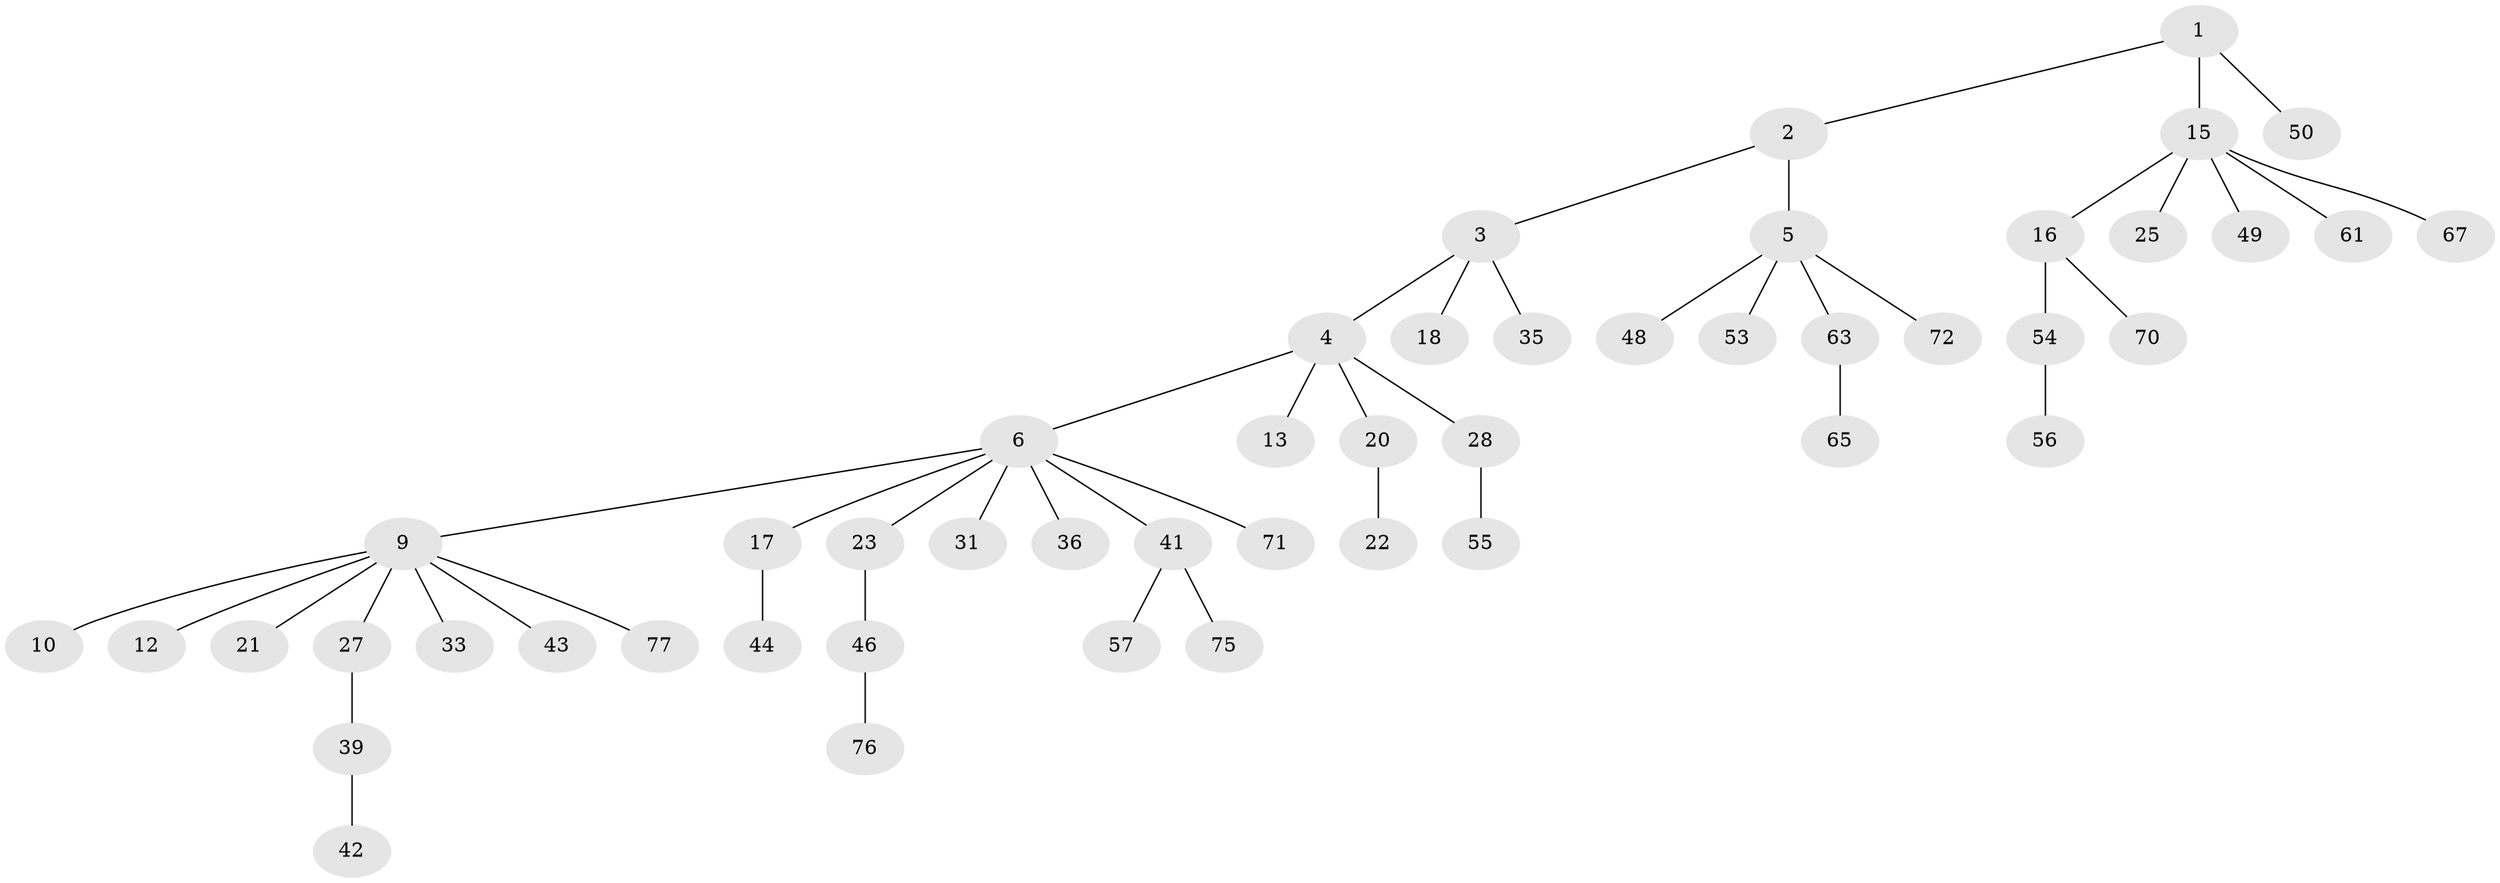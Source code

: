 // Generated by graph-tools (version 1.1) at 2025/52/02/27/25 19:52:10]
// undirected, 49 vertices, 48 edges
graph export_dot {
graph [start="1"]
  node [color=gray90,style=filled];
  1 [super="+24"];
  2 [super="+68"];
  3 [super="+8"];
  4 [super="+11"];
  5 [super="+7"];
  6 [super="+14"];
  9 [super="+26"];
  10 [super="+37"];
  12 [super="+40"];
  13;
  15 [super="+38"];
  16 [super="+45"];
  17 [super="+19"];
  18;
  20 [super="+64"];
  21 [super="+58"];
  22 [super="+34"];
  23 [super="+60"];
  25 [super="+30"];
  27 [super="+29"];
  28 [super="+32"];
  31;
  33 [super="+59"];
  35;
  36;
  39;
  41 [super="+51"];
  42 [super="+52"];
  43;
  44;
  46 [super="+47"];
  48 [super="+73"];
  49 [super="+69"];
  50;
  53;
  54;
  55;
  56 [super="+62"];
  57 [super="+66"];
  61;
  63;
  65 [super="+74"];
  67;
  70;
  71;
  72;
  75;
  76;
  77;
  1 -- 2;
  1 -- 15;
  1 -- 50;
  2 -- 3;
  2 -- 5;
  3 -- 4;
  3 -- 18;
  3 -- 35;
  4 -- 6;
  4 -- 13;
  4 -- 28;
  4 -- 20;
  5 -- 53;
  5 -- 72;
  5 -- 48;
  5 -- 63;
  6 -- 9;
  6 -- 17;
  6 -- 31;
  6 -- 36;
  6 -- 41;
  6 -- 23;
  6 -- 71;
  9 -- 10;
  9 -- 12;
  9 -- 21;
  9 -- 27;
  9 -- 43;
  9 -- 77;
  9 -- 33;
  15 -- 16;
  15 -- 25;
  15 -- 49;
  15 -- 67;
  15 -- 61;
  16 -- 54;
  16 -- 70;
  17 -- 44;
  20 -- 22;
  23 -- 46;
  27 -- 39;
  28 -- 55;
  39 -- 42;
  41 -- 57;
  41 -- 75;
  46 -- 76;
  54 -- 56;
  63 -- 65;
}
